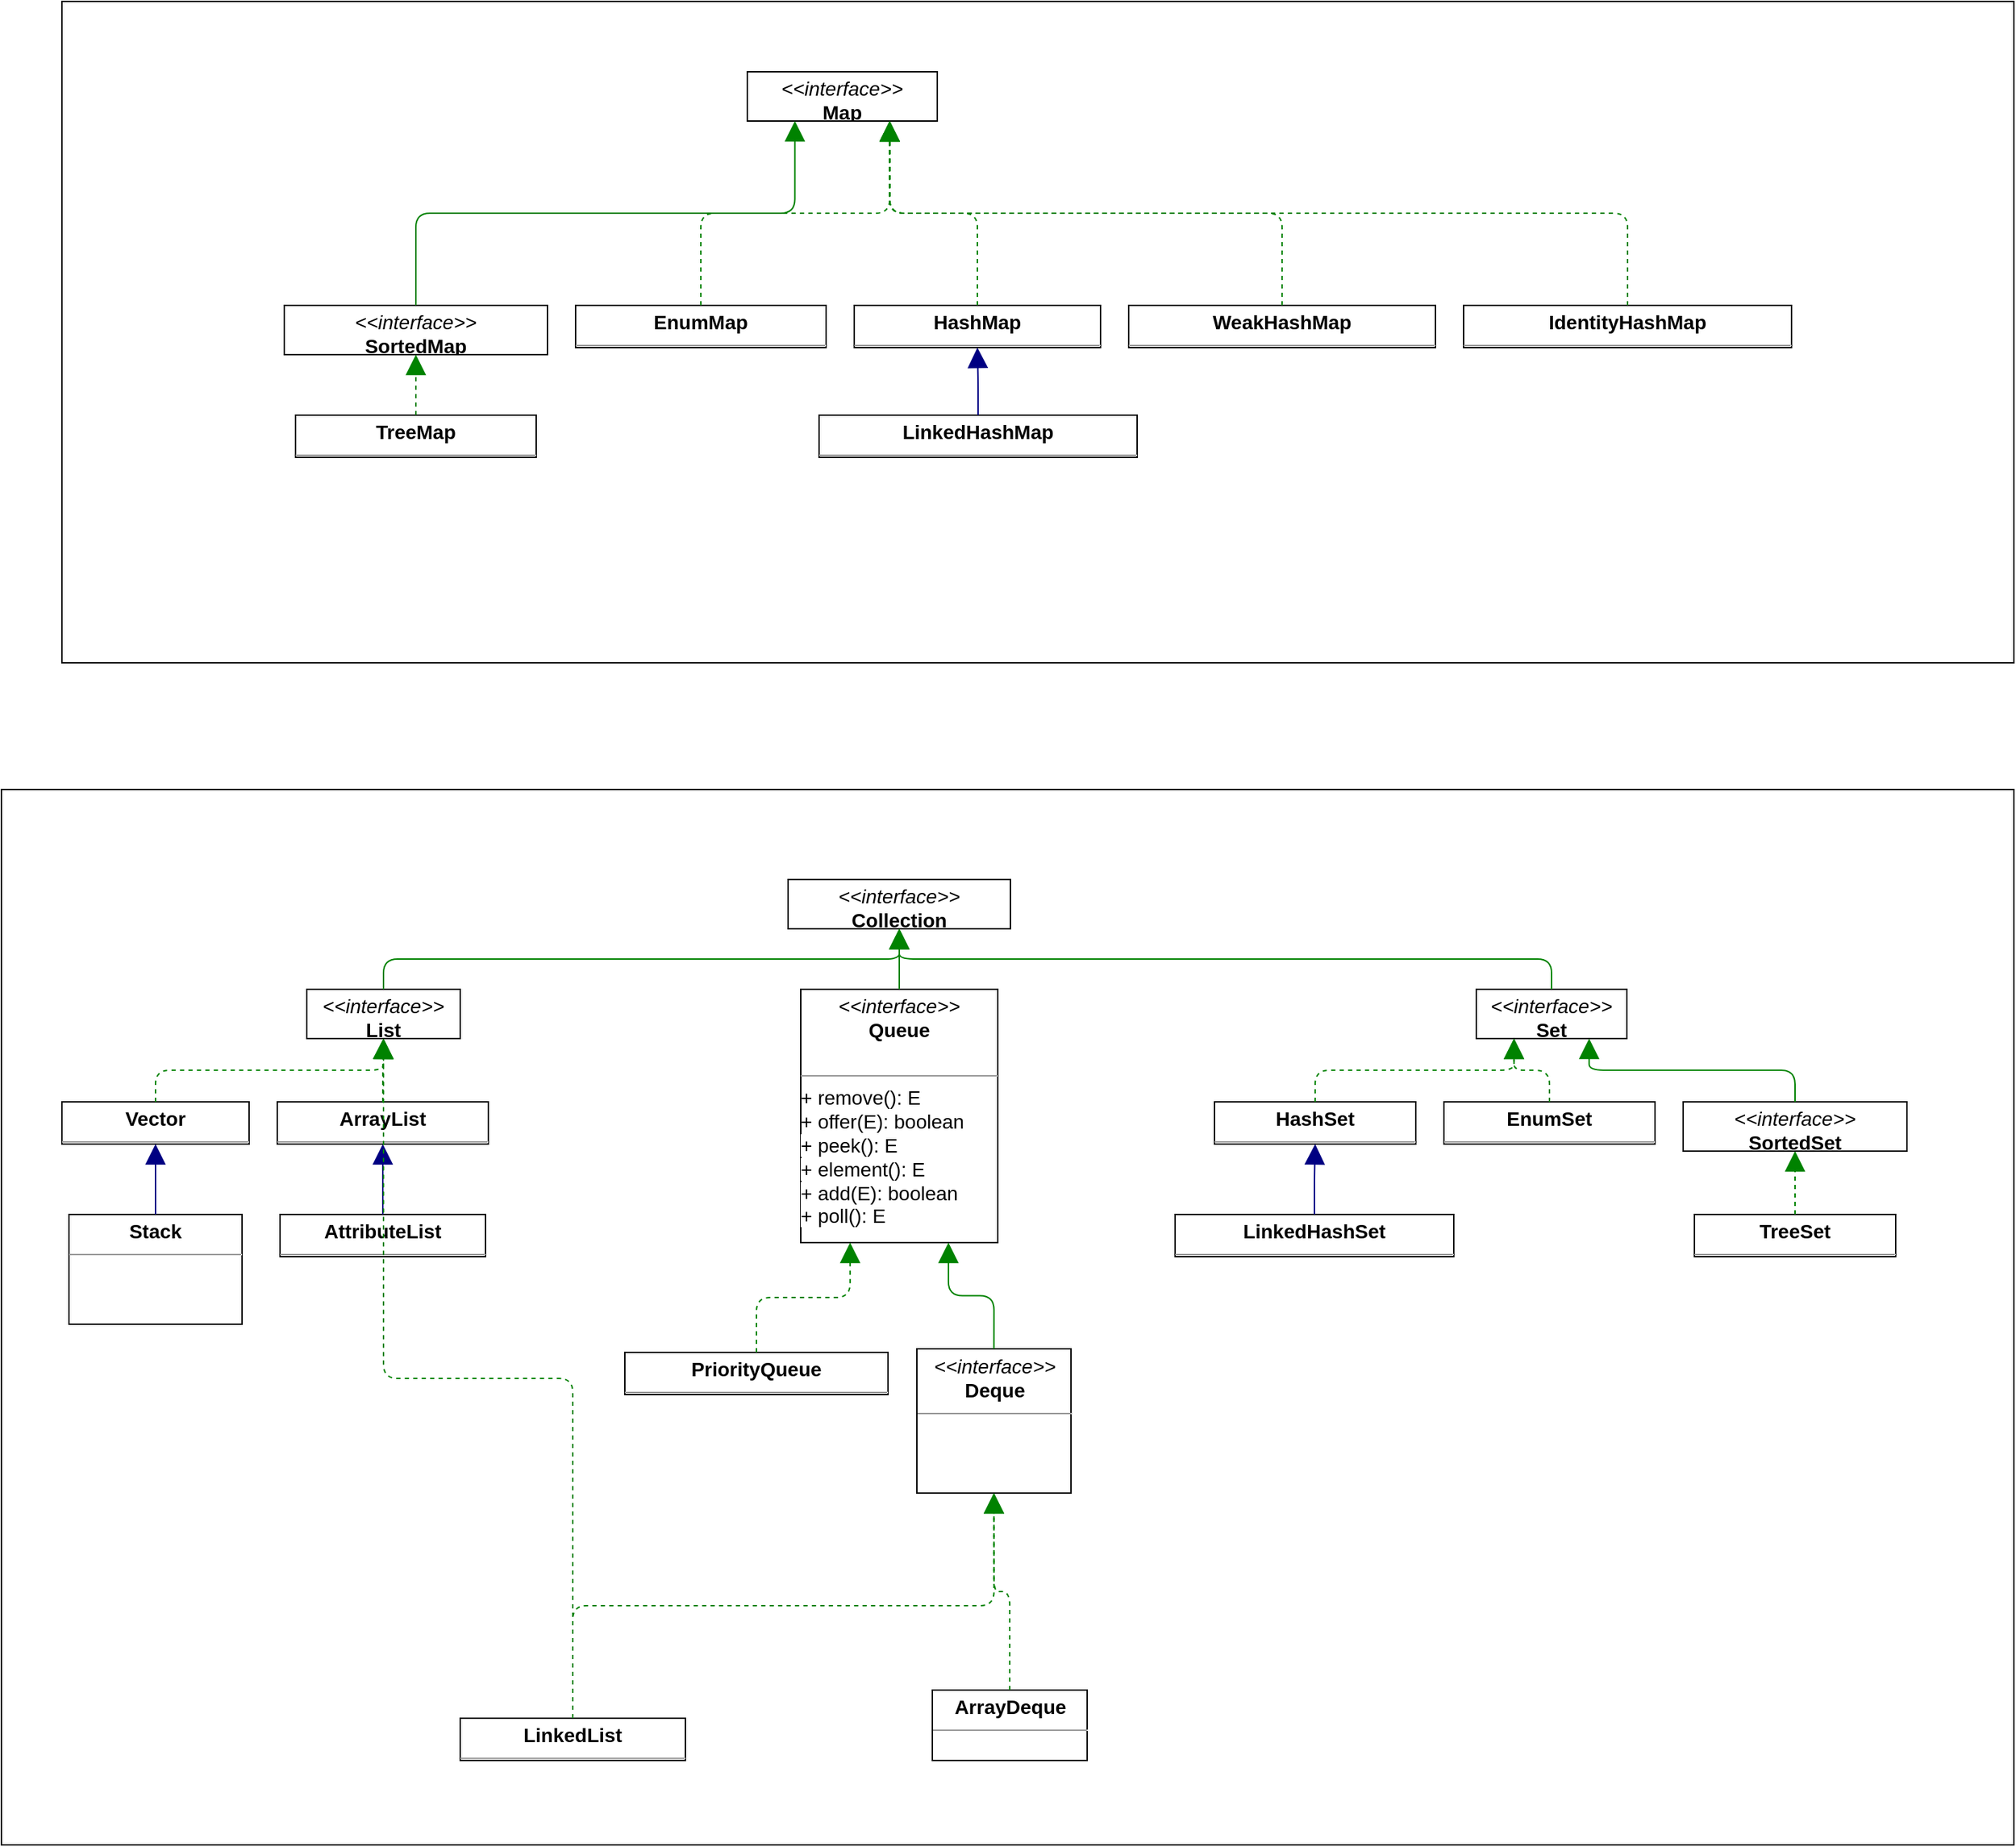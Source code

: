 <mxfile version="21.7.5" type="github">
  <diagram id="C5RBs43oDa-KdzZeNtuy" name="Page-1">
    <mxGraphModel dx="2131" dy="1946" grid="1" gridSize="10" guides="1" tooltips="1" connect="1" arrows="1" fold="1" page="1" pageScale="1" pageWidth="827" pageHeight="1169" math="0" shadow="0">
      <root>
        <mxCell id="WIyWlLk6GJQsqaUBKTNV-0" />
        <mxCell id="WIyWlLk6GJQsqaUBKTNV-1" parent="WIyWlLk6GJQsqaUBKTNV-0" />
        <mxCell id="DBEB-XwK74_spSTexUCY-249" value="" style="rounded=0;whiteSpace=wrap;html=1;" vertex="1" parent="WIyWlLk6GJQsqaUBKTNV-1">
          <mxGeometry x="-87" y="-560" width="1387" height="470" as="geometry" />
        </mxCell>
        <mxCell id="DBEB-XwK74_spSTexUCY-233" value="" style="rounded=0;whiteSpace=wrap;html=1;" vertex="1" parent="WIyWlLk6GJQsqaUBKTNV-1">
          <mxGeometry x="-130" width="1430" height="750" as="geometry" />
        </mxCell>
        <mxCell id="DBEB-XwK74_spSTexUCY-195" value="&lt;p style=&quot;margin:0px;margin-top:4px;text-align:center;&quot;&gt;&lt;b&gt;ArrayDeque&lt;/b&gt;&lt;/p&gt;&lt;hr size=&quot;1&quot;&gt;" style="verticalAlign=top;align=left;overflow=fill;fontSize=14;fontFamily=Helvetica;html=1;rounded=0;shadow=0;comic=0;labelBackgroundColor=none;strokeWidth=1;absoluteArcSize=0;autosize=0;" vertex="1" parent="WIyWlLk6GJQsqaUBKTNV-1">
          <mxGeometry x="531.5" y="640" width="110" height="50" as="geometry" />
        </mxCell>
        <mxCell id="DBEB-XwK74_spSTexUCY-196" value="&lt;p style=&quot;margin:0px;margin-top:4px;text-align:center;&quot;&gt;&lt;b&gt;ArrayList&lt;E&gt;&lt;/b&gt;&lt;/p&gt;&lt;hr size=&quot;1&quot;/&gt;" style="verticalAlign=top;align=left;overflow=fill;fontSize=14;fontFamily=Helvetica;html=1;rounded=0;shadow=0;comic=0;labelBackgroundColor=none;strokeWidth=1;" vertex="1" parent="WIyWlLk6GJQsqaUBKTNV-1">
          <mxGeometry x="66" y="222" width="150" height="30" as="geometry" />
        </mxCell>
        <mxCell id="DBEB-XwK74_spSTexUCY-197" value="&lt;p style=&quot;margin:0px;margin-top:4px;text-align:center;&quot;&gt;&lt;b&gt;AttributeList&lt;/b&gt;&lt;/p&gt;&lt;hr size=&quot;1&quot;/&gt;" style="verticalAlign=top;align=left;overflow=fill;fontSize=14;fontFamily=Helvetica;html=1;rounded=0;shadow=0;comic=0;labelBackgroundColor=none;strokeWidth=1;" vertex="1" parent="WIyWlLk6GJQsqaUBKTNV-1">
          <mxGeometry x="68" y="302" width="146" height="30" as="geometry" />
        </mxCell>
        <mxCell id="DBEB-XwK74_spSTexUCY-198" value="&lt;p style=&quot;margin:0px;margin-top:4px;text-align:center;&quot;&gt;&lt;i&gt;&amp;lt;&amp;lt;interface&amp;gt;&amp;gt;&lt;/i&gt;&lt;br/&gt;&lt;b&gt;Collection&lt;E&gt;&lt;/b&gt;&lt;/p&gt;&lt;hr size=&quot;1&quot;/&gt;" style="verticalAlign=top;align=left;overflow=fill;fontSize=14;fontFamily=Helvetica;html=1;rounded=0;shadow=0;comic=0;labelBackgroundColor=none;strokeWidth=1;" vertex="1" parent="WIyWlLk6GJQsqaUBKTNV-1">
          <mxGeometry x="429" y="64" width="158" height="35" as="geometry" />
        </mxCell>
        <mxCell id="DBEB-XwK74_spSTexUCY-199" value="&lt;p style=&quot;margin:0px;margin-top:4px;text-align:center;&quot;&gt;&lt;i&gt;&amp;lt;&amp;lt;interface&amp;gt;&amp;gt;&lt;/i&gt;&lt;br&gt;&lt;b&gt;Deque&lt;/b&gt;&lt;/p&gt;&lt;hr size=&quot;1&quot;&gt;" style="verticalAlign=top;align=left;overflow=fill;fontSize=14;fontFamily=Helvetica;html=1;rounded=0;shadow=0;comic=0;labelBackgroundColor=none;strokeWidth=1;" vertex="1" parent="WIyWlLk6GJQsqaUBKTNV-1">
          <mxGeometry x="520.5" y="397.5" width="109.5" height="102.5" as="geometry" />
        </mxCell>
        <mxCell id="DBEB-XwK74_spSTexUCY-200" value="&lt;p style=&quot;margin:0px;margin-top:4px;text-align:center;&quot;&gt;&lt;b&gt;EnumSet&lt;E&gt;&lt;/b&gt;&lt;/p&gt;&lt;hr size=&quot;1&quot;/&gt;" style="verticalAlign=top;align=left;overflow=fill;fontSize=14;fontFamily=Helvetica;html=1;rounded=0;shadow=0;comic=0;labelBackgroundColor=none;strokeWidth=1;" vertex="1" parent="WIyWlLk6GJQsqaUBKTNV-1">
          <mxGeometry x="895" y="222" width="150" height="30" as="geometry" />
        </mxCell>
        <mxCell id="DBEB-XwK74_spSTexUCY-201" value="&lt;p style=&quot;margin:0px;margin-top:4px;text-align:center;&quot;&gt;&lt;b&gt;HashSet&lt;E&gt;&lt;/b&gt;&lt;/p&gt;&lt;hr size=&quot;1&quot;/&gt;" style="verticalAlign=top;align=left;overflow=fill;fontSize=14;fontFamily=Helvetica;html=1;rounded=0;shadow=0;comic=0;labelBackgroundColor=none;strokeWidth=1;" vertex="1" parent="WIyWlLk6GJQsqaUBKTNV-1">
          <mxGeometry x="732" y="222" width="143" height="30" as="geometry" />
        </mxCell>
        <mxCell id="DBEB-XwK74_spSTexUCY-202" value="&lt;p style=&quot;margin:0px;margin-top:4px;text-align:center;&quot;&gt;&lt;b&gt;LinkedHashSet&lt;E&gt;&lt;/b&gt;&lt;/p&gt;&lt;hr size=&quot;1&quot;/&gt;" style="verticalAlign=top;align=left;overflow=fill;fontSize=14;fontFamily=Helvetica;html=1;rounded=0;shadow=0;comic=0;labelBackgroundColor=none;strokeWidth=1;" vertex="1" parent="WIyWlLk6GJQsqaUBKTNV-1">
          <mxGeometry x="704" y="302" width="198" height="30" as="geometry" />
        </mxCell>
        <mxCell id="DBEB-XwK74_spSTexUCY-203" value="&lt;p style=&quot;margin:0px;margin-top:4px;text-align:center;&quot;&gt;&lt;b&gt;LinkedList&lt;E&gt;&lt;/b&gt;&lt;/p&gt;&lt;hr size=&quot;1&quot;/&gt;" style="verticalAlign=top;align=left;overflow=fill;fontSize=14;fontFamily=Helvetica;html=1;rounded=0;shadow=0;comic=0;labelBackgroundColor=none;strokeWidth=1;" vertex="1" parent="WIyWlLk6GJQsqaUBKTNV-1">
          <mxGeometry x="196" y="660" width="160" height="30" as="geometry" />
        </mxCell>
        <mxCell id="DBEB-XwK74_spSTexUCY-204" value="&lt;p style=&quot;margin:0px;margin-top:4px;text-align:center;&quot;&gt;&lt;i&gt;&amp;lt;&amp;lt;interface&amp;gt;&amp;gt;&lt;/i&gt;&lt;br/&gt;&lt;b&gt;List&lt;E&gt;&lt;/b&gt;&lt;/p&gt;&lt;hr size=&quot;1&quot;/&gt;" style="verticalAlign=top;align=left;overflow=fill;fontSize=14;fontFamily=Helvetica;html=1;rounded=0;shadow=0;comic=0;labelBackgroundColor=none;strokeWidth=1;" vertex="1" parent="WIyWlLk6GJQsqaUBKTNV-1">
          <mxGeometry x="87" y="142" width="109" height="35" as="geometry" />
        </mxCell>
        <mxCell id="DBEB-XwK74_spSTexUCY-205" value="&lt;p style=&quot;margin:0px;margin-top:4px;text-align:center;&quot;&gt;&lt;b&gt;PriorityQueue&lt;E&gt;&lt;/b&gt;&lt;/p&gt;&lt;hr size=&quot;1&quot;/&gt;" style="verticalAlign=top;align=left;overflow=fill;fontSize=14;fontFamily=Helvetica;html=1;rounded=0;shadow=0;comic=0;labelBackgroundColor=none;strokeWidth=1;" vertex="1" parent="WIyWlLk6GJQsqaUBKTNV-1">
          <mxGeometry x="313" y="400" width="187" height="30" as="geometry" />
        </mxCell>
        <mxCell id="DBEB-XwK74_spSTexUCY-206" value="&lt;p style=&quot;margin:0px;margin-top:4px;text-align:center;&quot;&gt;&lt;i&gt;&amp;lt;&amp;lt;interface&amp;gt;&amp;gt;&lt;/i&gt;&lt;br&gt;&lt;b&gt;Queue&lt;/b&gt;&lt;/p&gt;&lt;span style=&quot;background-color: rgb(255, 255, 255);&quot;&gt;&lt;br&gt;&lt;/span&gt;&lt;hr size=&quot;1&quot;&gt;+ remove(): E&lt;br style=&quot;border-color: var(--border-color);&quot;&gt;+ offer(E): boolean&lt;br style=&quot;border-color: var(--border-color);&quot;&gt;&lt;span style=&quot;border-color: var(--border-color); background-color: rgb(255, 255, 255);&quot;&gt;+ peek(): E&lt;/span&gt;&lt;br style=&quot;border-color: var(--border-color);&quot;&gt;&lt;span style=&quot;border-color: var(--border-color); background-color: rgb(255, 255, 255);&quot;&gt;+ element(): E&lt;/span&gt;&lt;br style=&quot;border-color: var(--border-color);&quot;&gt;&lt;span style=&quot;border-color: var(--border-color); background-color: rgb(255, 255, 255);&quot;&gt;+ add(E): boolean&lt;/span&gt;&lt;br style=&quot;border-color: var(--border-color);&quot;&gt;&lt;span style=&quot;border-color: var(--border-color); background-color: rgb(255, 255, 255);&quot;&gt;+ poll(): E&lt;br style=&quot;border-color: var(--border-color);&quot;&gt;&lt;/span&gt;" style="verticalAlign=top;align=left;overflow=fill;fontSize=14;fontFamily=Helvetica;html=1;rounded=0;shadow=0;comic=0;labelBackgroundColor=none;strokeWidth=1;" vertex="1" parent="WIyWlLk6GJQsqaUBKTNV-1">
          <mxGeometry x="438" y="142" width="140" height="180" as="geometry" />
        </mxCell>
        <mxCell id="DBEB-XwK74_spSTexUCY-207" value="&lt;p style=&quot;margin:0px;margin-top:4px;text-align:center;&quot;&gt;&lt;i&gt;&amp;lt;&amp;lt;interface&amp;gt;&amp;gt;&lt;/i&gt;&lt;br/&gt;&lt;b&gt;Set&lt;E&gt;&lt;/b&gt;&lt;/p&gt;&lt;hr size=&quot;1&quot;/&gt;" style="verticalAlign=top;align=left;overflow=fill;fontSize=14;fontFamily=Helvetica;html=1;rounded=0;shadow=0;comic=0;labelBackgroundColor=none;strokeWidth=1;" vertex="1" parent="WIyWlLk6GJQsqaUBKTNV-1">
          <mxGeometry x="918" y="142" width="107" height="35" as="geometry" />
        </mxCell>
        <mxCell id="DBEB-XwK74_spSTexUCY-208" value="&lt;p style=&quot;margin:0px;margin-top:4px;text-align:center;&quot;&gt;&lt;i&gt;&amp;lt;&amp;lt;interface&amp;gt;&amp;gt;&lt;/i&gt;&lt;br/&gt;&lt;b&gt;SortedSet&lt;E&gt;&lt;/b&gt;&lt;/p&gt;&lt;hr size=&quot;1&quot;/&gt;" style="verticalAlign=top;align=left;overflow=fill;fontSize=14;fontFamily=Helvetica;html=1;rounded=0;shadow=0;comic=0;labelBackgroundColor=none;strokeWidth=1;" vertex="1" parent="WIyWlLk6GJQsqaUBKTNV-1">
          <mxGeometry x="1065" y="222" width="159" height="35" as="geometry" />
        </mxCell>
        <mxCell id="DBEB-XwK74_spSTexUCY-209" value="&lt;p style=&quot;margin:0px;margin-top:4px;text-align:center;&quot;&gt;&lt;b&gt;Stack&lt;E&gt;&lt;/b&gt;&lt;/p&gt;&lt;hr size=&quot;1&quot;/&gt;" style="verticalAlign=top;align=left;overflow=fill;fontSize=14;fontFamily=Helvetica;html=1;rounded=0;shadow=0;comic=0;labelBackgroundColor=none;strokeWidth=1;" vertex="1" parent="WIyWlLk6GJQsqaUBKTNV-1">
          <mxGeometry x="-82" y="302" width="123" height="78" as="geometry" />
        </mxCell>
        <mxCell id="DBEB-XwK74_spSTexUCY-210" value="&lt;p style=&quot;margin:0px;margin-top:4px;text-align:center;&quot;&gt;&lt;b&gt;TreeSet&lt;E&gt;&lt;/b&gt;&lt;/p&gt;&lt;hr size=&quot;1&quot;/&gt;" style="verticalAlign=top;align=left;overflow=fill;fontSize=14;fontFamily=Helvetica;html=1;rounded=0;shadow=0;comic=0;labelBackgroundColor=none;strokeWidth=1;" vertex="1" parent="WIyWlLk6GJQsqaUBKTNV-1">
          <mxGeometry x="1073" y="302" width="143" height="30" as="geometry" />
        </mxCell>
        <mxCell id="DBEB-XwK74_spSTexUCY-211" value="&lt;p style=&quot;margin:0px;margin-top:4px;text-align:center;&quot;&gt;&lt;b&gt;Vector&lt;E&gt;&lt;/b&gt;&lt;/p&gt;&lt;hr size=&quot;1&quot;/&gt;" style="verticalAlign=top;align=left;overflow=fill;fontSize=14;fontFamily=Helvetica;html=1;rounded=0;shadow=0;comic=0;labelBackgroundColor=none;strokeWidth=1;" vertex="1" parent="WIyWlLk6GJQsqaUBKTNV-1">
          <mxGeometry x="-87" y="222" width="133" height="30" as="geometry" />
        </mxCell>
        <mxCell id="DBEB-XwK74_spSTexUCY-212" value="" style="html=1;rounded=1;edgeStyle=orthogonalEdgeStyle;dashed=1;startArrow=none;endArrow=block;endSize=12;strokeColor=#008200;exitX=0.500;exitY=0.001;exitDx=0;exitDy=0;entryX=0.500;entryY=1.001;entryDx=0;entryDy=0;" edge="1" parent="WIyWlLk6GJQsqaUBKTNV-1" source="DBEB-XwK74_spSTexUCY-195" target="DBEB-XwK74_spSTexUCY-199">
          <mxGeometry width="50" height="50" relative="1" as="geometry" />
        </mxCell>
        <mxCell id="DBEB-XwK74_spSTexUCY-213" value="" style="html=1;rounded=1;edgeStyle=orthogonalEdgeStyle;dashed=1;startArrow=none;endArrow=block;endSize=12;strokeColor=#008200;exitX=0.500;exitY=0.001;exitDx=0;exitDy=0;entryX=0.500;entryY=1.001;entryDx=0;entryDy=0;" edge="1" parent="WIyWlLk6GJQsqaUBKTNV-1" source="DBEB-XwK74_spSTexUCY-196" target="DBEB-XwK74_spSTexUCY-204">
          <mxGeometry width="50" height="50" relative="1" as="geometry" />
        </mxCell>
        <mxCell id="DBEB-XwK74_spSTexUCY-214" value="" style="html=1;rounded=1;edgeStyle=orthogonalEdgeStyle;dashed=0;startArrow=none;endArrow=block;endSize=12;strokeColor=#000082;exitX=0.500;exitY=0.001;exitDx=0;exitDy=0;entryX=0.500;entryY=1.001;entryDx=0;entryDy=0;" edge="1" parent="WIyWlLk6GJQsqaUBKTNV-1" source="DBEB-XwK74_spSTexUCY-197" target="DBEB-XwK74_spSTexUCY-196">
          <mxGeometry width="50" height="50" relative="1" as="geometry" />
        </mxCell>
        <mxCell id="DBEB-XwK74_spSTexUCY-215" value="" style="html=1;rounded=1;edgeStyle=orthogonalEdgeStyle;dashed=0;startArrow=none;endArrow=block;endSize=12;strokeColor=#008200;exitX=0.500;exitY=0.001;exitDx=0;exitDy=0;entryX=0.750;entryY=1.001;entryDx=0;entryDy=0;" edge="1" parent="WIyWlLk6GJQsqaUBKTNV-1" source="DBEB-XwK74_spSTexUCY-199" target="DBEB-XwK74_spSTexUCY-206">
          <mxGeometry width="50" height="50" relative="1" as="geometry" />
        </mxCell>
        <mxCell id="DBEB-XwK74_spSTexUCY-216" value="" style="html=1;rounded=1;edgeStyle=orthogonalEdgeStyle;dashed=1;startArrow=none;endArrow=block;endSize=12;strokeColor=#008200;exitX=0.500;exitY=0.001;exitDx=0;exitDy=0;entryX=0.250;entryY=1.001;entryDx=0;entryDy=0;" edge="1" parent="WIyWlLk6GJQsqaUBKTNV-1" source="DBEB-XwK74_spSTexUCY-200" target="DBEB-XwK74_spSTexUCY-207">
          <mxGeometry width="50" height="50" relative="1" as="geometry" />
        </mxCell>
        <mxCell id="DBEB-XwK74_spSTexUCY-217" value="" style="html=1;rounded=1;edgeStyle=orthogonalEdgeStyle;dashed=1;startArrow=none;endArrow=block;endSize=12;strokeColor=#008200;exitX=0.500;exitY=0.001;exitDx=0;exitDy=0;entryX=0.250;entryY=1.001;entryDx=0;entryDy=0;" edge="1" parent="WIyWlLk6GJQsqaUBKTNV-1" source="DBEB-XwK74_spSTexUCY-201" target="DBEB-XwK74_spSTexUCY-207">
          <mxGeometry width="50" height="50" relative="1" as="geometry" />
        </mxCell>
        <mxCell id="DBEB-XwK74_spSTexUCY-218" value="" style="html=1;rounded=1;edgeStyle=orthogonalEdgeStyle;dashed=0;startArrow=none;endArrow=block;endSize=12;strokeColor=#000082;exitX=0.500;exitY=0.001;exitDx=0;exitDy=0;entryX=0.500;entryY=1.001;entryDx=0;entryDy=0;" edge="1" parent="WIyWlLk6GJQsqaUBKTNV-1" source="DBEB-XwK74_spSTexUCY-202" target="DBEB-XwK74_spSTexUCY-201">
          <mxGeometry width="50" height="50" relative="1" as="geometry" />
        </mxCell>
        <mxCell id="DBEB-XwK74_spSTexUCY-219" value="" style="html=1;rounded=1;edgeStyle=orthogonalEdgeStyle;dashed=1;startArrow=none;endArrow=block;endSize=12;strokeColor=#008200;exitX=0.500;exitY=0.001;exitDx=0;exitDy=0;entryX=0.500;entryY=1.001;entryDx=0;entryDy=0;" edge="1" parent="WIyWlLk6GJQsqaUBKTNV-1" source="DBEB-XwK74_spSTexUCY-203" target="DBEB-XwK74_spSTexUCY-199">
          <mxGeometry width="50" height="50" relative="1" as="geometry" />
        </mxCell>
        <mxCell id="DBEB-XwK74_spSTexUCY-220" value="" style="html=1;rounded=1;edgeStyle=orthogonalEdgeStyle;dashed=1;startArrow=none;endArrow=block;endSize=12;strokeColor=#008200;exitX=0.500;exitY=0.002;exitDx=0;exitDy=0;entryX=0.500;entryY=1.001;entryDx=0;entryDy=0;" edge="1" parent="WIyWlLk6GJQsqaUBKTNV-1" source="DBEB-XwK74_spSTexUCY-203" target="DBEB-XwK74_spSTexUCY-204">
          <mxGeometry width="50" height="50" relative="1" as="geometry" />
        </mxCell>
        <mxCell id="DBEB-XwK74_spSTexUCY-221" value="" style="html=1;rounded=1;edgeStyle=orthogonalEdgeStyle;dashed=0;startArrow=none;endArrow=block;endSize=12;strokeColor=#008200;exitX=0.500;exitY=0.002;exitDx=0;exitDy=0;entryX=0.500;entryY=1.002;entryDx=0;entryDy=0;" edge="1" parent="WIyWlLk6GJQsqaUBKTNV-1" source="DBEB-XwK74_spSTexUCY-204" target="DBEB-XwK74_spSTexUCY-198">
          <mxGeometry width="50" height="50" relative="1" as="geometry" />
        </mxCell>
        <mxCell id="DBEB-XwK74_spSTexUCY-222" value="" style="html=1;rounded=1;edgeStyle=orthogonalEdgeStyle;dashed=1;startArrow=none;endArrow=block;endSize=12;strokeColor=#008200;exitX=0.500;exitY=0.001;exitDx=0;exitDy=0;entryX=0.250;entryY=1.001;entryDx=0;entryDy=0;" edge="1" parent="WIyWlLk6GJQsqaUBKTNV-1" source="DBEB-XwK74_spSTexUCY-205" target="DBEB-XwK74_spSTexUCY-206">
          <mxGeometry width="50" height="50" relative="1" as="geometry" />
        </mxCell>
        <mxCell id="DBEB-XwK74_spSTexUCY-223" value="" style="html=1;rounded=1;edgeStyle=orthogonalEdgeStyle;dashed=0;startArrow=none;endArrow=block;endSize=12;strokeColor=#008200;exitX=0.500;exitY=0.002;exitDx=0;exitDy=0;entryX=0.500;entryY=1.002;entryDx=0;entryDy=0;" edge="1" parent="WIyWlLk6GJQsqaUBKTNV-1" source="DBEB-XwK74_spSTexUCY-206" target="DBEB-XwK74_spSTexUCY-198">
          <mxGeometry width="50" height="50" relative="1" as="geometry" />
        </mxCell>
        <mxCell id="DBEB-XwK74_spSTexUCY-224" value="" style="html=1;rounded=1;edgeStyle=orthogonalEdgeStyle;dashed=0;startArrow=none;endArrow=block;endSize=12;strokeColor=#008200;exitX=0.500;exitY=0.002;exitDx=0;exitDy=0;entryX=0.500;entryY=1.002;entryDx=0;entryDy=0;" edge="1" parent="WIyWlLk6GJQsqaUBKTNV-1" source="DBEB-XwK74_spSTexUCY-207" target="DBEB-XwK74_spSTexUCY-198">
          <mxGeometry width="50" height="50" relative="1" as="geometry" />
        </mxCell>
        <mxCell id="DBEB-XwK74_spSTexUCY-225" value="" style="html=1;rounded=1;edgeStyle=orthogonalEdgeStyle;dashed=0;startArrow=none;endArrow=block;endSize=12;strokeColor=#008200;exitX=0.500;exitY=0.001;exitDx=0;exitDy=0;entryX=0.750;entryY=1.001;entryDx=0;entryDy=0;" edge="1" parent="WIyWlLk6GJQsqaUBKTNV-1" source="DBEB-XwK74_spSTexUCY-208" target="DBEB-XwK74_spSTexUCY-207">
          <mxGeometry width="50" height="50" relative="1" as="geometry" />
        </mxCell>
        <mxCell id="DBEB-XwK74_spSTexUCY-226" value="" style="html=1;rounded=1;edgeStyle=orthogonalEdgeStyle;dashed=0;startArrow=none;endArrow=block;endSize=12;strokeColor=#000082;exitX=0.500;exitY=0.001;exitDx=0;exitDy=0;entryX=0.500;entryY=1.001;entryDx=0;entryDy=0;" edge="1" parent="WIyWlLk6GJQsqaUBKTNV-1" source="DBEB-XwK74_spSTexUCY-209" target="DBEB-XwK74_spSTexUCY-211">
          <mxGeometry width="50" height="50" relative="1" as="geometry" />
        </mxCell>
        <mxCell id="DBEB-XwK74_spSTexUCY-227" value="" style="html=1;rounded=1;edgeStyle=orthogonalEdgeStyle;dashed=1;startArrow=none;endArrow=block;endSize=12;strokeColor=#008200;exitX=0.500;exitY=0.001;exitDx=0;exitDy=0;entryX=0.500;entryY=1.001;entryDx=0;entryDy=0;" edge="1" parent="WIyWlLk6GJQsqaUBKTNV-1" source="DBEB-XwK74_spSTexUCY-210" target="DBEB-XwK74_spSTexUCY-208">
          <mxGeometry width="50" height="50" relative="1" as="geometry" />
        </mxCell>
        <mxCell id="DBEB-XwK74_spSTexUCY-228" value="" style="html=1;rounded=1;edgeStyle=orthogonalEdgeStyle;dashed=1;startArrow=none;endArrow=block;endSize=12;strokeColor=#008200;exitX=0.500;exitY=0.001;exitDx=0;exitDy=0;entryX=0.500;entryY=1.001;entryDx=0;entryDy=0;" edge="1" parent="WIyWlLk6GJQsqaUBKTNV-1" source="DBEB-XwK74_spSTexUCY-211" target="DBEB-XwK74_spSTexUCY-204">
          <mxGeometry width="50" height="50" relative="1" as="geometry" />
        </mxCell>
        <mxCell id="DBEB-XwK74_spSTexUCY-234" value="&lt;p style=&quot;margin:0px;margin-top:4px;text-align:center;&quot;&gt;&lt;b&gt;EnumMap&lt;K, V&gt;&lt;/b&gt;&lt;/p&gt;&lt;hr size=&quot;1&quot;/&gt;" style="verticalAlign=top;align=left;overflow=fill;fontSize=14;fontFamily=Helvetica;html=1;rounded=0;shadow=0;comic=0;labelBackgroundColor=none;strokeWidth=1;" vertex="1" parent="WIyWlLk6GJQsqaUBKTNV-1">
          <mxGeometry x="278" y="-344" width="178" height="30" as="geometry" />
        </mxCell>
        <mxCell id="DBEB-XwK74_spSTexUCY-235" value="&lt;p style=&quot;margin:0px;margin-top:4px;text-align:center;&quot;&gt;&lt;b&gt;HashMap&lt;K, V&gt;&lt;/b&gt;&lt;/p&gt;&lt;hr size=&quot;1&quot;/&gt;" style="verticalAlign=top;align=left;overflow=fill;fontSize=14;fontFamily=Helvetica;html=1;rounded=0;shadow=0;comic=0;labelBackgroundColor=none;strokeWidth=1;" vertex="1" parent="WIyWlLk6GJQsqaUBKTNV-1">
          <mxGeometry x="476" y="-344" width="175" height="30" as="geometry" />
        </mxCell>
        <mxCell id="DBEB-XwK74_spSTexUCY-236" value="&lt;p style=&quot;margin:0px;margin-top:4px;text-align:center;&quot;&gt;&lt;b&gt;IdentityHashMap&lt;K, V&gt;&lt;/b&gt;&lt;/p&gt;&lt;hr size=&quot;1&quot;/&gt;" style="verticalAlign=top;align=left;overflow=fill;fontSize=14;fontFamily=Helvetica;html=1;rounded=0;shadow=0;comic=0;labelBackgroundColor=none;strokeWidth=1;" vertex="1" parent="WIyWlLk6GJQsqaUBKTNV-1">
          <mxGeometry x="909" y="-344" width="233" height="30" as="geometry" />
        </mxCell>
        <mxCell id="DBEB-XwK74_spSTexUCY-237" value="&lt;p style=&quot;margin:0px;margin-top:4px;text-align:center;&quot;&gt;&lt;b&gt;LinkedHashMap&lt;K, V&gt;&lt;/b&gt;&lt;/p&gt;&lt;hr size=&quot;1&quot;/&gt;" style="verticalAlign=top;align=left;overflow=fill;fontSize=14;fontFamily=Helvetica;html=1;rounded=0;shadow=0;comic=0;labelBackgroundColor=none;strokeWidth=1;" vertex="1" parent="WIyWlLk6GJQsqaUBKTNV-1">
          <mxGeometry x="451" y="-266" width="226" height="30" as="geometry" />
        </mxCell>
        <mxCell id="DBEB-XwK74_spSTexUCY-238" value="&lt;p style=&quot;margin:0px;margin-top:4px;text-align:center;&quot;&gt;&lt;i&gt;&amp;lt;&amp;lt;interface&amp;gt;&amp;gt;&lt;/i&gt;&lt;br/&gt;&lt;b&gt;Map&lt;K, V&gt;&lt;/b&gt;&lt;/p&gt;&lt;hr size=&quot;1&quot;/&gt;" style="verticalAlign=top;align=left;overflow=fill;fontSize=14;fontFamily=Helvetica;html=1;rounded=0;shadow=0;comic=0;labelBackgroundColor=none;strokeWidth=1;" vertex="1" parent="WIyWlLk6GJQsqaUBKTNV-1">
          <mxGeometry x="400" y="-510" width="135" height="35" as="geometry" />
        </mxCell>
        <mxCell id="DBEB-XwK74_spSTexUCY-239" value="&lt;p style=&quot;margin:0px;margin-top:4px;text-align:center;&quot;&gt;&lt;i&gt;&amp;lt;&amp;lt;interface&amp;gt;&amp;gt;&lt;/i&gt;&lt;br/&gt;&lt;b&gt;SortedMap&lt;K, V&gt;&lt;/b&gt;&lt;/p&gt;&lt;hr size=&quot;1&quot;/&gt;" style="verticalAlign=top;align=left;overflow=fill;fontSize=14;fontFamily=Helvetica;html=1;rounded=0;shadow=0;comic=0;labelBackgroundColor=none;strokeWidth=1;" vertex="1" parent="WIyWlLk6GJQsqaUBKTNV-1">
          <mxGeometry x="71" y="-344" width="187" height="35" as="geometry" />
        </mxCell>
        <mxCell id="DBEB-XwK74_spSTexUCY-240" value="&lt;p style=&quot;margin:0px;margin-top:4px;text-align:center;&quot;&gt;&lt;b&gt;TreeMap&lt;K, V&gt;&lt;/b&gt;&lt;/p&gt;&lt;hr size=&quot;1&quot;/&gt;" style="verticalAlign=top;align=left;overflow=fill;fontSize=14;fontFamily=Helvetica;html=1;rounded=0;shadow=0;comic=0;labelBackgroundColor=none;strokeWidth=1;" vertex="1" parent="WIyWlLk6GJQsqaUBKTNV-1">
          <mxGeometry x="79" y="-266" width="171" height="30" as="geometry" />
        </mxCell>
        <mxCell id="DBEB-XwK74_spSTexUCY-241" value="&lt;p style=&quot;margin:0px;margin-top:4px;text-align:center;&quot;&gt;&lt;b&gt;WeakHashMap&lt;K, V&gt;&lt;/b&gt;&lt;/p&gt;&lt;hr size=&quot;1&quot;/&gt;" style="verticalAlign=top;align=left;overflow=fill;fontSize=14;fontFamily=Helvetica;html=1;rounded=0;shadow=0;comic=0;labelBackgroundColor=none;strokeWidth=1;" vertex="1" parent="WIyWlLk6GJQsqaUBKTNV-1">
          <mxGeometry x="671" y="-344" width="218" height="30" as="geometry" />
        </mxCell>
        <mxCell id="DBEB-XwK74_spSTexUCY-242" value="" style="html=1;rounded=1;dashed=1;startArrow=none;endArrow=block;endSize=12;strokeColor=#008200;exitX=0.500;exitY=0.001;exitDx=0;exitDy=0;entryX=0.750;entryY=1.001;entryDx=0;entryDy=0;edgeStyle=orthogonalEdgeStyle;" edge="1" parent="WIyWlLk6GJQsqaUBKTNV-1" source="DBEB-XwK74_spSTexUCY-234" target="DBEB-XwK74_spSTexUCY-238">
          <mxGeometry width="50" height="50" relative="1" as="geometry" />
        </mxCell>
        <mxCell id="DBEB-XwK74_spSTexUCY-243" value="" style="html=1;rounded=1;dashed=1;startArrow=none;endArrow=block;endSize=12;strokeColor=#008200;exitX=0.500;exitY=0.001;exitDx=0;exitDy=0;entryX=0.750;entryY=1.001;entryDx=0;entryDy=0;edgeStyle=orthogonalEdgeStyle;" edge="1" parent="WIyWlLk6GJQsqaUBKTNV-1" source="DBEB-XwK74_spSTexUCY-235" target="DBEB-XwK74_spSTexUCY-238">
          <mxGeometry width="50" height="50" relative="1" as="geometry" />
        </mxCell>
        <mxCell id="DBEB-XwK74_spSTexUCY-244" value="" style="html=1;rounded=1;dashed=1;startArrow=none;endArrow=block;endSize=12;strokeColor=#008200;exitX=0.500;exitY=0.001;exitDx=0;exitDy=0;entryX=0.750;entryY=1.001;entryDx=0;entryDy=0;edgeStyle=orthogonalEdgeStyle;" edge="1" parent="WIyWlLk6GJQsqaUBKTNV-1" source="DBEB-XwK74_spSTexUCY-236" target="DBEB-XwK74_spSTexUCY-238">
          <mxGeometry width="50" height="50" relative="1" as="geometry" />
        </mxCell>
        <mxCell id="DBEB-XwK74_spSTexUCY-245" value="" style="html=1;rounded=1;dashed=0;startArrow=none;endArrow=block;endSize=12;strokeColor=#000082;exitX=0.500;exitY=0.002;exitDx=0;exitDy=0;entryX=0.500;entryY=1.002;entryDx=0;entryDy=0;edgeStyle=orthogonalEdgeStyle;" edge="1" parent="WIyWlLk6GJQsqaUBKTNV-1" source="DBEB-XwK74_spSTexUCY-237" target="DBEB-XwK74_spSTexUCY-235">
          <mxGeometry width="50" height="50" relative="1" as="geometry" />
        </mxCell>
        <mxCell id="DBEB-XwK74_spSTexUCY-246" value="" style="html=1;rounded=1;dashed=0;startArrow=none;endArrow=block;endSize=12;strokeColor=#008200;exitX=0.500;exitY=0.001;exitDx=0;exitDy=0;entryX=0.250;entryY=1.001;entryDx=0;entryDy=0;edgeStyle=orthogonalEdgeStyle;" edge="1" parent="WIyWlLk6GJQsqaUBKTNV-1" source="DBEB-XwK74_spSTexUCY-239" target="DBEB-XwK74_spSTexUCY-238">
          <mxGeometry width="50" height="50" relative="1" as="geometry" />
        </mxCell>
        <mxCell id="DBEB-XwK74_spSTexUCY-247" value="" style="html=1;rounded=1;dashed=1;startArrow=none;endArrow=block;endSize=12;strokeColor=#008200;exitX=0.500;exitY=0.002;exitDx=0;exitDy=0;entryX=0.500;entryY=1.002;entryDx=0;entryDy=0;edgeStyle=orthogonalEdgeStyle;" edge="1" parent="WIyWlLk6GJQsqaUBKTNV-1" source="DBEB-XwK74_spSTexUCY-240" target="DBEB-XwK74_spSTexUCY-239">
          <mxGeometry width="50" height="50" relative="1" as="geometry" />
        </mxCell>
        <mxCell id="DBEB-XwK74_spSTexUCY-248" value="" style="html=1;rounded=1;dashed=1;startArrow=none;endArrow=block;endSize=12;strokeColor=#008200;exitX=0.500;exitY=0.001;exitDx=0;exitDy=0;entryX=0.750;entryY=1.001;entryDx=0;entryDy=0;edgeStyle=orthogonalEdgeStyle;" edge="1" parent="WIyWlLk6GJQsqaUBKTNV-1" source="DBEB-XwK74_spSTexUCY-241" target="DBEB-XwK74_spSTexUCY-238">
          <mxGeometry width="50" height="50" relative="1" as="geometry" />
        </mxCell>
      </root>
    </mxGraphModel>
  </diagram>
</mxfile>
